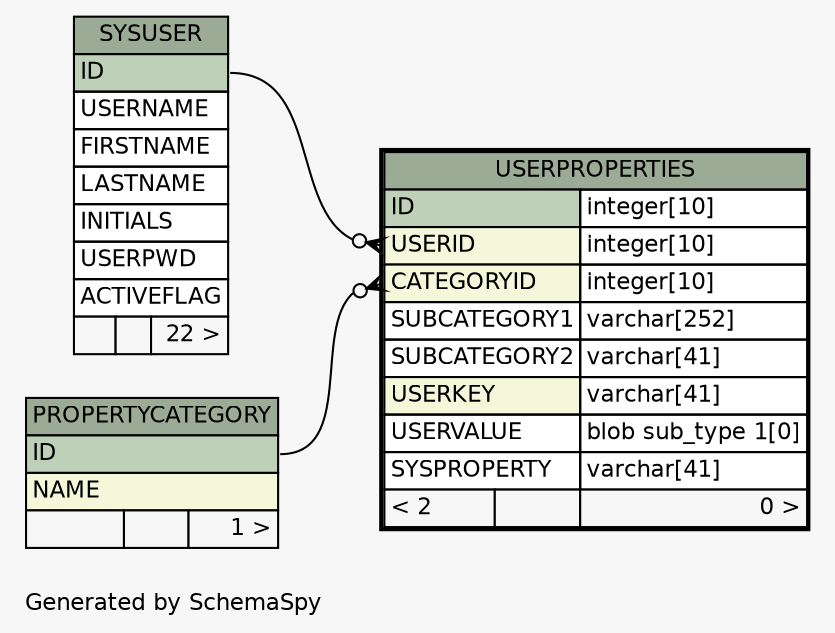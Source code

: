 // dot 2.26.3 on Linux 3.5.0-34-generic
// SchemaSpy rev 590
digraph "oneDegreeRelationshipsDiagram" {
  graph [
    rankdir="RL"
    bgcolor="#f7f7f7"
    label="\nGenerated by SchemaSpy"
    labeljust="l"
    nodesep="0.18"
    ranksep="0.46"
    fontname="Helvetica"
    fontsize="11"
  ];
  node [
    fontname="Helvetica"
    fontsize="11"
    shape="plaintext"
  ];
  edge [
    arrowsize="0.8"
  ];
  "USERPROPERTIES":"CATEGORYID":w -> "PROPERTYCATEGORY":"ID":e [arrowhead=none dir=back arrowtail=crowodot];
  "USERPROPERTIES":"USERID":w -> "SYSUSER":"ID":e [arrowhead=none dir=back arrowtail=crowodot];
  "PROPERTYCATEGORY" [
    label=<
    <TABLE BORDER="0" CELLBORDER="1" CELLSPACING="0" BGCOLOR="#ffffff">
      <TR><TD COLSPAN="3" BGCOLOR="#9bab96" ALIGN="CENTER">PROPERTYCATEGORY</TD></TR>
      <TR><TD PORT="ID" COLSPAN="3" BGCOLOR="#bed1b8" ALIGN="LEFT">ID</TD></TR>
      <TR><TD PORT="NAME" COLSPAN="3" BGCOLOR="#f4f7da" ALIGN="LEFT">NAME</TD></TR>
      <TR><TD ALIGN="LEFT" BGCOLOR="#f7f7f7">  </TD><TD ALIGN="RIGHT" BGCOLOR="#f7f7f7">  </TD><TD ALIGN="RIGHT" BGCOLOR="#f7f7f7">1 &gt;</TD></TR>
    </TABLE>>
    URL="PROPERTYCATEGORY.html"
    tooltip="PROPERTYCATEGORY"
  ];
  "SYSUSER" [
    label=<
    <TABLE BORDER="0" CELLBORDER="1" CELLSPACING="0" BGCOLOR="#ffffff">
      <TR><TD COLSPAN="3" BGCOLOR="#9bab96" ALIGN="CENTER">SYSUSER</TD></TR>
      <TR><TD PORT="ID" COLSPAN="3" BGCOLOR="#bed1b8" ALIGN="LEFT">ID</TD></TR>
      <TR><TD PORT="USERNAME" COLSPAN="3" ALIGN="LEFT">USERNAME</TD></TR>
      <TR><TD PORT="FIRSTNAME" COLSPAN="3" ALIGN="LEFT">FIRSTNAME</TD></TR>
      <TR><TD PORT="LASTNAME" COLSPAN="3" ALIGN="LEFT">LASTNAME</TD></TR>
      <TR><TD PORT="INITIALS" COLSPAN="3" ALIGN="LEFT">INITIALS</TD></TR>
      <TR><TD PORT="USERPWD" COLSPAN="3" ALIGN="LEFT">USERPWD</TD></TR>
      <TR><TD PORT="ACTIVEFLAG" COLSPAN="3" ALIGN="LEFT">ACTIVEFLAG</TD></TR>
      <TR><TD ALIGN="LEFT" BGCOLOR="#f7f7f7">  </TD><TD ALIGN="RIGHT" BGCOLOR="#f7f7f7">  </TD><TD ALIGN="RIGHT" BGCOLOR="#f7f7f7">22 &gt;</TD></TR>
    </TABLE>>
    URL="SYSUSER.html"
    tooltip="SYSUSER"
  ];
  "USERPROPERTIES" [
    label=<
    <TABLE BORDER="2" CELLBORDER="1" CELLSPACING="0" BGCOLOR="#ffffff">
      <TR><TD COLSPAN="3" BGCOLOR="#9bab96" ALIGN="CENTER">USERPROPERTIES</TD></TR>
      <TR><TD PORT="ID" COLSPAN="2" BGCOLOR="#bed1b8" ALIGN="LEFT">ID</TD><TD PORT="ID.type" ALIGN="LEFT">integer[10]</TD></TR>
      <TR><TD PORT="USERID" COLSPAN="2" BGCOLOR="#f4f7da" ALIGN="LEFT">USERID</TD><TD PORT="USERID.type" ALIGN="LEFT">integer[10]</TD></TR>
      <TR><TD PORT="CATEGORYID" COLSPAN="2" BGCOLOR="#f4f7da" ALIGN="LEFT">CATEGORYID</TD><TD PORT="CATEGORYID.type" ALIGN="LEFT">integer[10]</TD></TR>
      <TR><TD PORT="SUBCATEGORY1" COLSPAN="2" ALIGN="LEFT">SUBCATEGORY1</TD><TD PORT="SUBCATEGORY1.type" ALIGN="LEFT">varchar[252]</TD></TR>
      <TR><TD PORT="SUBCATEGORY2" COLSPAN="2" ALIGN="LEFT">SUBCATEGORY2</TD><TD PORT="SUBCATEGORY2.type" ALIGN="LEFT">varchar[41]</TD></TR>
      <TR><TD PORT="USERKEY" COLSPAN="2" BGCOLOR="#f4f7da" ALIGN="LEFT">USERKEY</TD><TD PORT="USERKEY.type" ALIGN="LEFT">varchar[41]</TD></TR>
      <TR><TD PORT="USERVALUE" COLSPAN="2" ALIGN="LEFT">USERVALUE</TD><TD PORT="USERVALUE.type" ALIGN="LEFT">blob sub_type 1[0]</TD></TR>
      <TR><TD PORT="SYSPROPERTY" COLSPAN="2" ALIGN="LEFT">SYSPROPERTY</TD><TD PORT="SYSPROPERTY.type" ALIGN="LEFT">varchar[41]</TD></TR>
      <TR><TD ALIGN="LEFT" BGCOLOR="#f7f7f7">&lt; 2</TD><TD ALIGN="RIGHT" BGCOLOR="#f7f7f7">  </TD><TD ALIGN="RIGHT" BGCOLOR="#f7f7f7">0 &gt;</TD></TR>
    </TABLE>>
    URL="USERPROPERTIES.html"
    tooltip="USERPROPERTIES"
  ];
}
